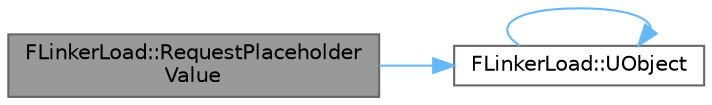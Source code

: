 digraph "FLinkerLoad::RequestPlaceholderValue"
{
 // INTERACTIVE_SVG=YES
 // LATEX_PDF_SIZE
  bgcolor="transparent";
  edge [fontname=Helvetica,fontsize=10,labelfontname=Helvetica,labelfontsize=10];
  node [fontname=Helvetica,fontsize=10,shape=box,height=0.2,width=0.4];
  rankdir="LR";
  Node1 [id="Node000001",label="FLinkerLoad::RequestPlaceholder\lValue",height=0.2,width=0.4,color="gray40", fillcolor="grey60", style="filled", fontcolor="black",tooltip="Gives external code the ability to create FLinkerPlaceholderBase objects in place of loads that may v..."];
  Node1 -> Node2 [id="edge1_Node000001_Node000002",color="steelblue1",style="solid",tooltip=" "];
  Node2 [id="Node000002",label="FLinkerLoad::UObject",height=0.2,width=0.4,color="grey40", fillcolor="white", style="filled",URL="$d9/d6b/classFLinkerLoad.html#a883e79be52bfec451a0e77abbe93eaa5",tooltip=" "];
  Node2 -> Node2 [id="edge2_Node000002_Node000002",color="steelblue1",style="solid",tooltip=" "];
}
